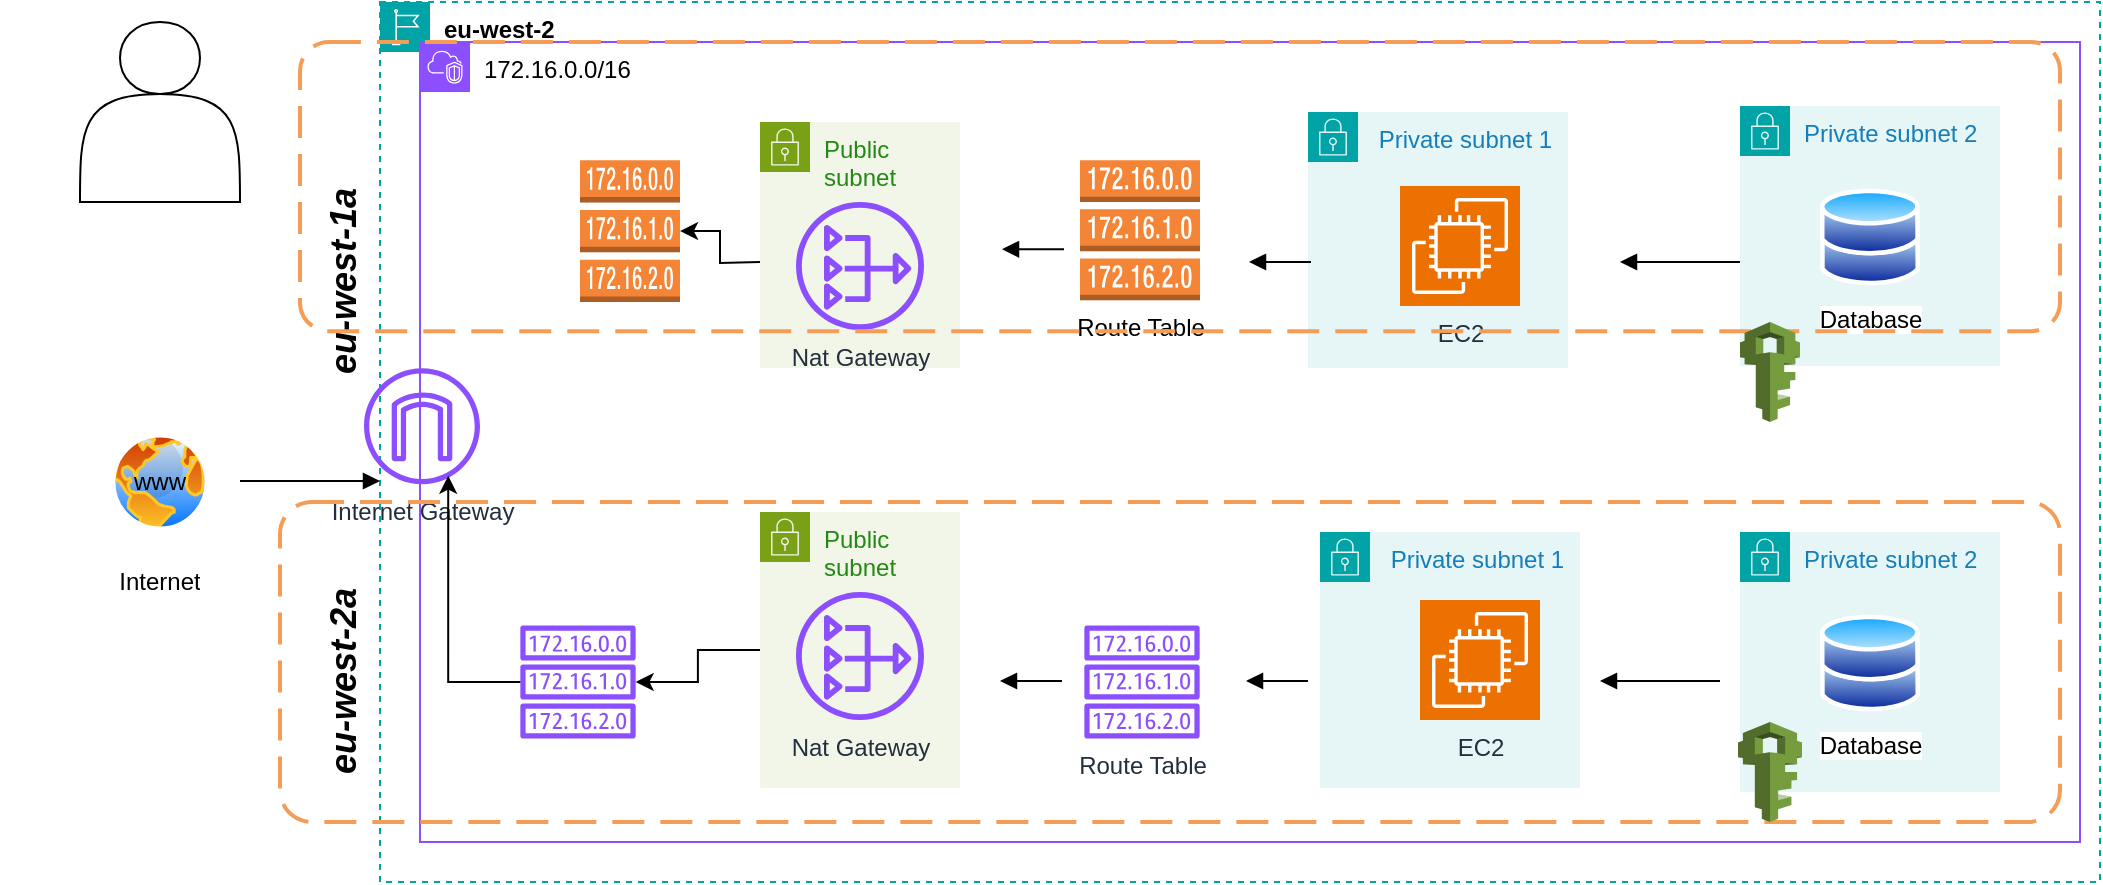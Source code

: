 <mxfile version="24.8.6" pages="3">
  <diagram name="Page-1" id="ypKWOFJffr3Mrfbplr9C">
    <mxGraphModel dx="1869" dy="565" grid="1" gridSize="10" guides="1" tooltips="1" connect="1" arrows="1" fold="1" page="1" pageScale="1" pageWidth="827" pageHeight="1169" math="0" shadow="0">
      <root>
        <mxCell id="0" />
        <mxCell id="1" parent="0" />
        <mxCell id="HADOHYEr6kHSM3MwmQWW-2" value="&lt;b&gt;&lt;font color=&quot;#000000&quot;&gt;eu-west-2&lt;/font&gt;&lt;/b&gt;" style="points=[[0,0],[0.25,0],[0.5,0],[0.75,0],[1,0],[1,0.25],[1,0.5],[1,0.75],[1,1],[0.75,1],[0.5,1],[0.25,1],[0,1],[0,0.75],[0,0.5],[0,0.25]];outlineConnect=0;gradientColor=none;html=1;whiteSpace=wrap;fontSize=12;fontStyle=0;container=0;pointerEvents=0;collapsible=0;recursiveResize=0;shape=mxgraph.aws4.group;grIcon=mxgraph.aws4.group_region;strokeColor=#00A4A6;fillColor=none;verticalAlign=top;align=left;spacingLeft=30;fontColor=#147EBA;dashed=1;" parent="1" vertex="1">
          <mxGeometry x="-50" width="860" height="440" as="geometry" />
        </mxCell>
        <mxCell id="HADOHYEr6kHSM3MwmQWW-4" value="" style="shape=actor;whiteSpace=wrap;html=1;" parent="1" vertex="1">
          <mxGeometry x="-200" y="10" width="80" height="90" as="geometry" />
        </mxCell>
        <mxCell id="HADOHYEr6kHSM3MwmQWW-6" value="" style="shape=image;html=1;verticalAlign=top;verticalLabelPosition=bottom;labelBackgroundColor=#ffffff;imageAspect=0;aspect=fixed;image=https://cdn0.iconfinder.com/data/icons/phosphor-thin-vol-1/256/arrow-down-thin-128.png" parent="1" vertex="1">
          <mxGeometry x="-207.5" y="110" width="95" height="95" as="geometry" />
        </mxCell>
        <mxCell id="HADOHYEr6kHSM3MwmQWW-7" value="" style="image;aspect=fixed;perimeter=ellipsePerimeter;html=1;align=center;shadow=0;dashed=0;spacingTop=3;image=img/lib/active_directory/internet_globe.svg;" parent="1" vertex="1">
          <mxGeometry x="-185" y="215" width="50" height="50" as="geometry" />
        </mxCell>
        <UserObject label="www" placeholders="1" name="Variable" id="HADOHYEr6kHSM3MwmQWW-9">
          <mxCell style="text;html=1;strokeColor=none;fillColor=none;align=center;verticalAlign=middle;whiteSpace=wrap;overflow=hidden;" parent="1" vertex="1">
            <mxGeometry x="-200" y="230" width="80" height="20" as="geometry" />
          </mxCell>
        </UserObject>
        <UserObject label="Internet" placeholders="1" id="HADOHYEr6kHSM3MwmQWW-10">
          <mxCell style="text;html=1;strokeColor=none;fillColor=none;align=center;verticalAlign=middle;whiteSpace=wrap;overflow=hidden;" parent="1" vertex="1">
            <mxGeometry x="-240" y="280" width="160" height="20" as="geometry" />
          </mxCell>
        </UserObject>
        <mxCell id="HADOHYEr6kHSM3MwmQWW-11" value="" style="edgeStyle=orthogonalEdgeStyle;html=1;endArrow=block;elbow=vertical;startArrow=none;endFill=1;strokeColor=#000000;rounded=0;" parent="1" edge="1">
          <mxGeometry width="100" relative="1" as="geometry">
            <mxPoint x="-100" y="239.5" as="sourcePoint" />
            <mxPoint x="-50" y="239.5" as="targetPoint" />
            <Array as="points">
              <mxPoint x="-120" y="239.5" />
              <mxPoint x="-120" y="239.5" />
            </Array>
          </mxGeometry>
        </mxCell>
        <mxCell id="HADOHYEr6kHSM3MwmQWW-21" value="&lt;i&gt;&lt;font style=&quot;font-size: 18px;&quot;&gt;eu-west-2a&lt;/font&gt;&lt;/i&gt;" style="text;strokeColor=none;fillColor=none;html=1;fontSize=24;fontStyle=1;verticalAlign=middle;align=center;rotation=270;" parent="1" vertex="1">
          <mxGeometry x="-120" y="320" width="100" height="40" as="geometry" />
        </mxCell>
        <mxCell id="HADOHYEr6kHSM3MwmQWW-22" value="&lt;i&gt;&lt;font style=&quot;font-size: 18px;&quot;&gt;eu-west-1a&lt;/font&gt;&lt;/i&gt;" style="text;strokeColor=none;fillColor=none;html=1;fontSize=24;fontStyle=1;verticalAlign=middle;align=center;rotation=270;" parent="1" vertex="1">
          <mxGeometry x="-120" y="120" width="100" height="40" as="geometry" />
        </mxCell>
        <mxCell id="HADOHYEr6kHSM3MwmQWW-12" value="Internet Gateway" style="sketch=0;outlineConnect=0;fontColor=#232F3E;gradientColor=none;fillColor=#8C4FFF;strokeColor=none;dashed=0;verticalLabelPosition=bottom;verticalAlign=top;align=center;html=1;fontSize=12;fontStyle=0;aspect=fixed;pointerEvents=1;shape=mxgraph.aws4.internet_gateway;" parent="1" vertex="1">
          <mxGeometry x="-58" y="183.13" width="58" height="58" as="geometry" />
        </mxCell>
        <mxCell id="HADOHYEr6kHSM3MwmQWW-23" value="" style="outlineConnect=0;dashed=0;verticalLabelPosition=bottom;verticalAlign=top;align=center;html=1;shape=mxgraph.aws3.route_table;fillColor=#F58536;gradientColor=none;" parent="1" vertex="1">
          <mxGeometry x="50" y="79.13" width="50" height="70.87" as="geometry" />
        </mxCell>
        <mxCell id="HADOHYEr6kHSM3MwmQWW-24" value="" style="sketch=0;outlineConnect=0;fontColor=#232F3E;gradientColor=none;fillColor=#8C4FFF;strokeColor=none;dashed=0;verticalLabelPosition=bottom;verticalAlign=top;align=center;html=1;fontSize=12;fontStyle=0;aspect=fixed;pointerEvents=1;shape=mxgraph.aws4.route_table;" parent="1" vertex="1">
          <mxGeometry x="20" y="311.74" width="58" height="56.51" as="geometry" />
        </mxCell>
        <mxCell id="HADOHYEr6kHSM3MwmQWW-31" style="edgeStyle=orthogonalEdgeStyle;rounded=0;orthogonalLoop=1;jettySize=auto;html=1;entryX=0.726;entryY=0.926;entryDx=0;entryDy=0;entryPerimeter=0;" parent="1" source="HADOHYEr6kHSM3MwmQWW-24" target="HADOHYEr6kHSM3MwmQWW-12" edge="1">
          <mxGeometry relative="1" as="geometry" />
        </mxCell>
        <mxCell id="HADOHYEr6kHSM3MwmQWW-32" value="Public subnet" style="points=[[0,0],[0.25,0],[0.5,0],[0.75,0],[1,0],[1,0.25],[1,0.5],[1,0.75],[1,1],[0.75,1],[0.5,1],[0.25,1],[0,1],[0,0.75],[0,0.5],[0,0.25]];outlineConnect=0;gradientColor=none;html=1;whiteSpace=wrap;fontSize=12;fontStyle=0;container=1;pointerEvents=0;collapsible=0;recursiveResize=0;shape=mxgraph.aws4.group;grIcon=mxgraph.aws4.group_security_group;grStroke=0;strokeColor=#7AA116;fillColor=#F2F6E8;verticalAlign=top;align=left;spacingLeft=30;fontColor=#248814;dashed=0;" parent="1" vertex="1">
          <mxGeometry x="140" y="60" width="100" height="123.13" as="geometry" />
        </mxCell>
        <mxCell id="HADOHYEr6kHSM3MwmQWW-34" value="Route Table" style="outlineConnect=0;dashed=0;verticalLabelPosition=bottom;verticalAlign=top;align=center;html=1;shape=mxgraph.aws3.route_table;fillColor=#F58536;gradientColor=none;" parent="1" vertex="1">
          <mxGeometry x="300" y="79.13" width="60" height="70" as="geometry" />
        </mxCell>
        <mxCell id="HADOHYEr6kHSM3MwmQWW-54" value="&amp;nbsp;Private subnet 1" style="points=[[0,0],[0.25,0],[0.5,0],[0.75,0],[1,0],[1,0.25],[1,0.5],[1,0.75],[1,1],[0.75,1],[0.5,1],[0.25,1],[0,1],[0,0.75],[0,0.5],[0,0.25]];outlineConnect=0;gradientColor=none;html=1;whiteSpace=wrap;fontSize=12;fontStyle=0;container=1;pointerEvents=0;collapsible=0;recursiveResize=0;shape=mxgraph.aws4.group;grIcon=mxgraph.aws4.group_security_group;grStroke=0;strokeColor=#00A4A6;fillColor=#E6F6F7;verticalAlign=top;align=left;spacingLeft=30;fontColor=#147EBA;dashed=0;" parent="1" vertex="1">
          <mxGeometry x="414" y="55" width="130" height="128" as="geometry" />
        </mxCell>
        <mxCell id="HADOHYEr6kHSM3MwmQWW-15" value="&lt;font color=&quot;#000000&quot;&gt;172.16.0.0/16&lt;/font&gt;" style="points=[[0,0],[0.25,0],[0.5,0],[0.75,0],[1,0],[1,0.25],[1,0.5],[1,0.75],[1,1],[0.75,1],[0.5,1],[0.25,1],[0,1],[0,0.75],[0,0.5],[0,0.25]];outlineConnect=0;gradientColor=none;html=1;whiteSpace=wrap;fontSize=12;fontStyle=0;container=0;pointerEvents=0;collapsible=0;recursiveResize=0;shape=mxgraph.aws4.group;grIcon=mxgraph.aws4.group_vpc2;strokeColor=#8C4FFF;fillColor=none;verticalAlign=top;align=left;spacingLeft=30;fontColor=#AAB7B8;dashed=0;" parent="1" vertex="1">
          <mxGeometry x="-30" y="20" width="830" height="400" as="geometry" />
        </mxCell>
        <mxCell id="HADOHYEr6kHSM3MwmQWW-65" value="" style="edgeStyle=orthogonalEdgeStyle;html=1;endArrow=none;elbow=vertical;startArrow=block;startFill=1;strokeColor=#000000;rounded=0;" parent="1" edge="1">
          <mxGeometry width="100" relative="1" as="geometry">
            <mxPoint x="383" y="339.5" as="sourcePoint" />
            <mxPoint x="414" y="339.5" as="targetPoint" />
          </mxGeometry>
        </mxCell>
        <mxCell id="HADOHYEr6kHSM3MwmQWW-67" value="" style="edgeStyle=orthogonalEdgeStyle;html=1;endArrow=none;elbow=vertical;startArrow=block;startFill=1;strokeColor=#000000;rounded=0;" parent="1" edge="1">
          <mxGeometry width="100" relative="1" as="geometry">
            <mxPoint x="260" y="339.5" as="sourcePoint" />
            <mxPoint x="291" y="339.5" as="targetPoint" />
          </mxGeometry>
        </mxCell>
        <mxCell id="HADOHYEr6kHSM3MwmQWW-68" value="Private subnet 2" style="points=[[0,0],[0.25,0],[0.5,0],[0.75,0],[1,0],[1,0.25],[1,0.5],[1,0.75],[1,1],[0.75,1],[0.5,1],[0.25,1],[0,1],[0,0.75],[0,0.5],[0,0.25]];outlineConnect=0;gradientColor=none;html=1;whiteSpace=wrap;fontSize=12;fontStyle=0;container=1;pointerEvents=0;collapsible=0;recursiveResize=0;shape=mxgraph.aws4.group;grIcon=mxgraph.aws4.group_security_group;grStroke=0;strokeColor=#00A4A6;fillColor=#E6F6F7;verticalAlign=top;align=left;spacingLeft=30;fontColor=#147EBA;dashed=0;" parent="1" vertex="1">
          <mxGeometry x="630" y="52" width="130" height="130" as="geometry" />
        </mxCell>
        <mxCell id="HADOHYEr6kHSM3MwmQWW-72" value="Database" style="image;aspect=fixed;perimeter=ellipsePerimeter;html=1;align=center;shadow=0;dashed=0;spacingTop=3;image=img/lib/active_directory/databases.svg;" parent="HADOHYEr6kHSM3MwmQWW-68" vertex="1">
          <mxGeometry x="40" y="41" width="50" height="49" as="geometry" />
        </mxCell>
        <mxCell id="HADOHYEr6kHSM3MwmQWW-69" value="" style="edgeStyle=orthogonalEdgeStyle;html=1;endArrow=none;elbow=vertical;startArrow=block;startFill=1;strokeColor=#000000;rounded=0;" parent="1" edge="1">
          <mxGeometry width="100" relative="1" as="geometry">
            <mxPoint x="560" y="339.5" as="sourcePoint" />
            <mxPoint x="620" y="339.5" as="targetPoint" />
          </mxGeometry>
        </mxCell>
        <mxCell id="HADOHYEr6kHSM3MwmQWW-85" value="" style="edgeStyle=orthogonalEdgeStyle;rounded=0;orthogonalLoop=1;jettySize=auto;html=1;" parent="1" source="HADOHYEr6kHSM3MwmQWW-75" target="HADOHYEr6kHSM3MwmQWW-24" edge="1">
          <mxGeometry relative="1" as="geometry" />
        </mxCell>
        <mxCell id="HADOHYEr6kHSM3MwmQWW-75" value="Public subnet" style="points=[[0,0],[0.25,0],[0.5,0],[0.75,0],[1,0],[1,0.25],[1,0.5],[1,0.75],[1,1],[0.75,1],[0.5,1],[0.25,1],[0,1],[0,0.75],[0,0.5],[0,0.25]];outlineConnect=0;gradientColor=none;html=1;whiteSpace=wrap;fontSize=12;fontStyle=0;container=1;pointerEvents=0;collapsible=0;recursiveResize=0;shape=mxgraph.aws4.group;grIcon=mxgraph.aws4.group_security_group;grStroke=0;strokeColor=#7AA116;fillColor=#F2F6E8;verticalAlign=top;align=left;spacingLeft=30;fontColor=#248814;dashed=0;" parent="1" vertex="1">
          <mxGeometry x="140" y="255" width="100" height="138" as="geometry" />
        </mxCell>
        <mxCell id="HADOHYEr6kHSM3MwmQWW-71" value="Nat Gateway" style="sketch=0;outlineConnect=0;fontColor=#232F3E;gradientColor=none;fillColor=#8C4FFF;strokeColor=none;dashed=0;verticalLabelPosition=bottom;verticalAlign=top;align=center;html=1;fontSize=12;fontStyle=0;aspect=fixed;pointerEvents=1;shape=mxgraph.aws4.nat_gateway;" parent="HADOHYEr6kHSM3MwmQWW-75" vertex="1">
          <mxGeometry x="18" y="40" width="64" height="64" as="geometry" />
        </mxCell>
        <mxCell id="HADOHYEr6kHSM3MwmQWW-77" value="&amp;nbsp;Private subnet 1" style="points=[[0,0],[0.25,0],[0.5,0],[0.75,0],[1,0],[1,0.25],[1,0.5],[1,0.75],[1,1],[0.75,1],[0.5,1],[0.25,1],[0,1],[0,0.75],[0,0.5],[0,0.25]];outlineConnect=0;gradientColor=none;html=1;whiteSpace=wrap;fontSize=12;fontStyle=0;container=1;pointerEvents=0;collapsible=0;recursiveResize=0;shape=mxgraph.aws4.group;grIcon=mxgraph.aws4.group_security_group;grStroke=0;strokeColor=#00A4A6;fillColor=#E6F6F7;verticalAlign=top;align=left;spacingLeft=30;fontColor=#147EBA;dashed=0;" parent="1" vertex="1">
          <mxGeometry x="420" y="265" width="130" height="128" as="geometry" />
        </mxCell>
        <mxCell id="HADOHYEr6kHSM3MwmQWW-70" value="EC2" style="sketch=0;points=[[0,0,0],[0.25,0,0],[0.5,0,0],[0.75,0,0],[1,0,0],[0,1,0],[0.25,1,0],[0.5,1,0],[0.75,1,0],[1,1,0],[0,0.25,0],[0,0.5,0],[0,0.75,0],[1,0.25,0],[1,0.5,0],[1,0.75,0]];outlineConnect=0;fontColor=#232F3E;fillColor=#ED7100;strokeColor=#ffffff;dashed=0;verticalLabelPosition=bottom;verticalAlign=top;align=center;html=1;fontSize=12;fontStyle=0;aspect=fixed;shape=mxgraph.aws4.resourceIcon;resIcon=mxgraph.aws4.ec2;" parent="HADOHYEr6kHSM3MwmQWW-77" vertex="1">
          <mxGeometry x="50" y="34" width="60" height="60" as="geometry" />
        </mxCell>
        <mxCell id="HADOHYEr6kHSM3MwmQWW-78" style="edgeStyle=orthogonalEdgeStyle;rounded=0;orthogonalLoop=1;jettySize=auto;html=1;exitX=0.5;exitY=1;exitDx=0;exitDy=0;exitPerimeter=0;" parent="HADOHYEr6kHSM3MwmQWW-77" source="HADOHYEr6kHSM3MwmQWW-70" target="HADOHYEr6kHSM3MwmQWW-70" edge="1">
          <mxGeometry relative="1" as="geometry" />
        </mxCell>
        <mxCell id="HADOHYEr6kHSM3MwmQWW-79" value="Private subnet 2" style="points=[[0,0],[0.25,0],[0.5,0],[0.75,0],[1,0],[1,0.25],[1,0.5],[1,0.75],[1,1],[0.75,1],[0.5,1],[0.25,1],[0,1],[0,0.75],[0,0.5],[0,0.25]];outlineConnect=0;gradientColor=none;html=1;whiteSpace=wrap;fontSize=12;fontStyle=0;container=1;pointerEvents=0;collapsible=0;recursiveResize=0;shape=mxgraph.aws4.group;grIcon=mxgraph.aws4.group_security_group;grStroke=0;strokeColor=#00A4A6;fillColor=#E6F6F7;verticalAlign=top;align=left;spacingLeft=30;fontColor=#147EBA;dashed=0;" parent="1" vertex="1">
          <mxGeometry x="630" y="265" width="130" height="130" as="geometry" />
        </mxCell>
        <mxCell id="HADOHYEr6kHSM3MwmQWW-80" value="Database" style="image;aspect=fixed;perimeter=ellipsePerimeter;html=1;align=center;shadow=0;dashed=0;spacingTop=3;image=img/lib/active_directory/databases.svg;" parent="HADOHYEr6kHSM3MwmQWW-79" vertex="1">
          <mxGeometry x="40" y="41" width="50" height="49" as="geometry" />
        </mxCell>
        <mxCell id="HADOHYEr6kHSM3MwmQWW-89" value="" style="edgeStyle=orthogonalEdgeStyle;rounded=0;orthogonalLoop=1;jettySize=auto;html=1;" parent="1" target="HADOHYEr6kHSM3MwmQWW-23" edge="1">
          <mxGeometry relative="1" as="geometry">
            <mxPoint x="140" y="130" as="sourcePoint" />
          </mxGeometry>
        </mxCell>
        <mxCell id="HADOHYEr6kHSM3MwmQWW-81" value="Nat Gateway" style="sketch=0;outlineConnect=0;fontColor=#232F3E;gradientColor=none;fillColor=#8C4FFF;strokeColor=none;dashed=0;verticalLabelPosition=bottom;verticalAlign=top;align=center;html=1;fontSize=12;fontStyle=0;aspect=fixed;pointerEvents=1;shape=mxgraph.aws4.nat_gateway;" parent="1" vertex="1">
          <mxGeometry x="158" y="100" width="64" height="64" as="geometry" />
        </mxCell>
        <mxCell id="HADOHYEr6kHSM3MwmQWW-82" value="EC2" style="sketch=0;points=[[0,0,0],[0.25,0,0],[0.5,0,0],[0.75,0,0],[1,0,0],[0,1,0],[0.25,1,0],[0.5,1,0],[0.75,1,0],[1,1,0],[0,0.25,0],[0,0.5,0],[0,0.75,0],[1,0.25,0],[1,0.5,0],[1,0.75,0]];outlineConnect=0;fontColor=#232F3E;fillColor=#ED7100;strokeColor=#ffffff;dashed=0;verticalLabelPosition=bottom;verticalAlign=top;align=center;html=1;fontSize=12;fontStyle=0;aspect=fixed;shape=mxgraph.aws4.resourceIcon;resIcon=mxgraph.aws4.ec2;" parent="1" vertex="1">
          <mxGeometry x="460" y="92" width="60" height="60" as="geometry" />
        </mxCell>
        <mxCell id="HADOHYEr6kHSM3MwmQWW-90" value="" style="edgeStyle=orthogonalEdgeStyle;html=1;endArrow=none;elbow=vertical;startArrow=block;startFill=1;strokeColor=#000000;rounded=0;" parent="1" edge="1">
          <mxGeometry width="100" relative="1" as="geometry">
            <mxPoint x="261" y="123.63" as="sourcePoint" />
            <mxPoint x="292" y="123.63" as="targetPoint" />
          </mxGeometry>
        </mxCell>
        <mxCell id="HADOHYEr6kHSM3MwmQWW-91" value="" style="edgeStyle=orthogonalEdgeStyle;html=1;endArrow=none;elbow=vertical;startArrow=block;startFill=1;strokeColor=#000000;rounded=0;" parent="1" edge="1">
          <mxGeometry width="100" relative="1" as="geometry">
            <mxPoint x="384.5" y="130" as="sourcePoint" />
            <mxPoint x="415.5" y="130" as="targetPoint" />
          </mxGeometry>
        </mxCell>
        <mxCell id="HADOHYEr6kHSM3MwmQWW-92" value="" style="edgeStyle=orthogonalEdgeStyle;html=1;endArrow=none;elbow=vertical;startArrow=block;startFill=1;strokeColor=#000000;rounded=0;" parent="1" edge="1">
          <mxGeometry width="100" relative="1" as="geometry">
            <mxPoint x="570" y="130" as="sourcePoint" />
            <mxPoint x="630" y="130" as="targetPoint" />
          </mxGeometry>
        </mxCell>
        <mxCell id="HADOHYEr6kHSM3MwmQWW-93" value="Route Table" style="sketch=0;outlineConnect=0;fontColor=#232F3E;gradientColor=none;fillColor=#8C4FFF;strokeColor=none;dashed=0;verticalLabelPosition=bottom;verticalAlign=top;align=center;html=1;fontSize=12;fontStyle=0;aspect=fixed;pointerEvents=1;shape=mxgraph.aws4.route_table;" parent="1" vertex="1">
          <mxGeometry x="302" y="311.74" width="58" height="56.51" as="geometry" />
        </mxCell>
        <mxCell id="HADOHYEr6kHSM3MwmQWW-95" value="" style="rounded=1;arcSize=10;dashed=1;strokeColor=#F59D56;fillColor=none;gradientColor=none;dashPattern=8 4;strokeWidth=2;" parent="1" vertex="1">
          <mxGeometry x="-100" y="250" width="890" height="160" as="geometry" />
        </mxCell>
        <mxCell id="HADOHYEr6kHSM3MwmQWW-96" value="" style="rounded=1;arcSize=10;dashed=1;strokeColor=#F59D56;fillColor=none;gradientColor=none;dashPattern=8 4;strokeWidth=2;" parent="1" vertex="1">
          <mxGeometry x="-90" y="20" width="880" height="144.57" as="geometry" />
        </mxCell>
        <mxCell id="HADOHYEr6kHSM3MwmQWW-97" value="" style="outlineConnect=0;dashed=0;verticalLabelPosition=bottom;verticalAlign=top;align=center;html=1;shape=mxgraph.aws3.iam;fillColor=#759C3E;gradientColor=none;" parent="1" vertex="1">
          <mxGeometry x="630" y="160" width="30" height="50" as="geometry" />
        </mxCell>
        <mxCell id="HADOHYEr6kHSM3MwmQWW-98" value="" style="outlineConnect=0;dashed=0;verticalLabelPosition=bottom;verticalAlign=top;align=center;html=1;shape=mxgraph.aws3.iam;fillColor=#759C3E;gradientColor=none;" parent="1" vertex="1">
          <mxGeometry x="629" y="360" width="32" height="50" as="geometry" />
        </mxCell>
      </root>
    </mxGraphModel>
  </diagram>
  <diagram id="4vgesREQ1TJzgCSxoCUN" name="Page-2">
    <mxGraphModel dx="1042" dy="565" grid="1" gridSize="10" guides="1" tooltips="1" connect="1" arrows="1" fold="1" page="1" pageScale="1" pageWidth="827" pageHeight="1169" math="0" shadow="0">
      <root>
        <mxCell id="0" />
        <mxCell id="1" parent="0" />
        <mxCell id="rSvt4fqKDYuqBtmL3n6B-1" value="AWS Cloud" style="points=[[0,0],[0.25,0],[0.5,0],[0.75,0],[1,0],[1,0.25],[1,0.5],[1,0.75],[1,1],[0.75,1],[0.5,1],[0.25,1],[0,1],[0,0.75],[0,0.5],[0,0.25]];outlineConnect=0;gradientColor=none;html=1;whiteSpace=wrap;fontSize=12;fontStyle=0;container=1;pointerEvents=0;collapsible=0;recursiveResize=0;shape=mxgraph.aws4.group;grIcon=mxgraph.aws4.group_aws_cloud_alt;strokeColor=#232F3E;fillColor=none;verticalAlign=top;align=left;spacingLeft=30;fontColor=#232F3E;dashed=0;movable=0;resizable=0;rotatable=0;deletable=0;editable=0;locked=1;connectable=0;" vertex="1" parent="1">
          <mxGeometry x="10" y="130" width="810" height="460" as="geometry" />
        </mxCell>
        <mxCell id="rSvt4fqKDYuqBtmL3n6B-2" value="User" style="verticalLabelPosition=bottom;html=1;verticalAlign=top;align=center;strokeColor=none;fillColor=#00BEF2;shape=mxgraph.azure.user;" vertex="1" parent="rSvt4fqKDYuqBtmL3n6B-1">
          <mxGeometry x="20" y="100" width="150" height="160" as="geometry" />
        </mxCell>
        <mxCell id="rSvt4fqKDYuqBtmL3n6B-3" value="Static Website" style="image;aspect=fixed;perimeter=ellipsePerimeter;html=1;align=center;shadow=0;dashed=0;spacingTop=3;image=img/lib/active_directory/internet_globe.svg;" vertex="1" parent="rSvt4fqKDYuqBtmL3n6B-1">
          <mxGeometry x="310" y="100" width="160" height="160" as="geometry" />
        </mxCell>
        <mxCell id="rSvt4fqKDYuqBtmL3n6B-4" value="Amazon S3" style="sketch=0;outlineConnect=0;fontColor=#232F3E;gradientColor=none;strokeColor=#ffffff;fillColor=#232F3E;dashed=0;verticalLabelPosition=middle;verticalAlign=bottom;align=center;html=1;whiteSpace=wrap;fontSize=10;fontStyle=1;spacing=3;shape=mxgraph.aws4.productIcon;prIcon=mxgraph.aws4.s3;" vertex="1" parent="rSvt4fqKDYuqBtmL3n6B-1">
          <mxGeometry x="600" y="110" width="150" height="180" as="geometry" />
        </mxCell>
        <mxCell id="rSvt4fqKDYuqBtmL3n6B-6" value="" style="shape=singleArrow;direction=west;whiteSpace=wrap;html=1;" vertex="1" parent="1">
          <mxGeometry x="200" y="290" width="100" height="60" as="geometry" />
        </mxCell>
        <mxCell id="rSvt4fqKDYuqBtmL3n6B-7" value="" style="shape=singleArrow;direction=west;whiteSpace=wrap;html=1;" vertex="1" parent="1">
          <mxGeometry x="490" y="290" width="100" height="60" as="geometry" />
        </mxCell>
      </root>
    </mxGraphModel>
  </diagram>
  <diagram id="gWwRQSi-0uz9n3jhsbc9" name="Page-3">
    <mxGraphModel dx="1042" dy="565" grid="1" gridSize="10" guides="1" tooltips="1" connect="1" arrows="1" fold="1" page="1" pageScale="1" pageWidth="827" pageHeight="1169" math="0" shadow="0">
      <root>
        <mxCell id="0" />
        <mxCell id="1" parent="0" />
        <mxCell id="RCFKr8S_Qp3u1C-PEgSE-1" value="" style="fillColor=none;strokeColor=#5A6C86;dashed=1;verticalAlign=top;fontStyle=0;fontColor=#5A6C86;whiteSpace=wrap;html=1;" vertex="1" parent="1">
          <mxGeometry x="50" y="50" width="570" height="420" as="geometry" />
        </mxCell>
        <mxCell id="RCFKr8S_Qp3u1C-PEgSE-2" value="" style="sketch=0;points=[[0,0,0],[0.25,0,0],[0.5,0,0],[0.75,0,0],[1,0,0],[0,1,0],[0.25,1,0],[0.5,1,0],[0.75,1,0],[1,1,0],[0,0.25,0],[0,0.5,0],[0,0.75,0],[1,0.25,0],[1,0.5,0],[1,0.75,0]];outlineConnect=0;fontColor=#232F3E;fillColor=#8C4FFF;strokeColor=#ffffff;dashed=0;verticalLabelPosition=bottom;verticalAlign=top;align=center;html=1;fontSize=12;fontStyle=0;aspect=fixed;shape=mxgraph.aws4.resourceIcon;resIcon=mxgraph.aws4.cloudfront;" vertex="1" parent="1">
          <mxGeometry x="100" y="160" width="160" height="160" as="geometry" />
        </mxCell>
        <mxCell id="RCFKr8S_Qp3u1C-PEgSE-3" value="" style="sketch=0;outlineConnect=0;fontColor=#232F3E;gradientColor=none;fillColor=#7AA116;strokeColor=none;dashed=0;verticalLabelPosition=bottom;verticalAlign=top;align=center;html=1;fontSize=12;fontStyle=0;aspect=fixed;pointerEvents=1;shape=mxgraph.aws4.bucket;" vertex="1" parent="1">
          <mxGeometry x="400" y="170" width="144.23" height="150" as="geometry" />
        </mxCell>
      </root>
    </mxGraphModel>
  </diagram>
</mxfile>
